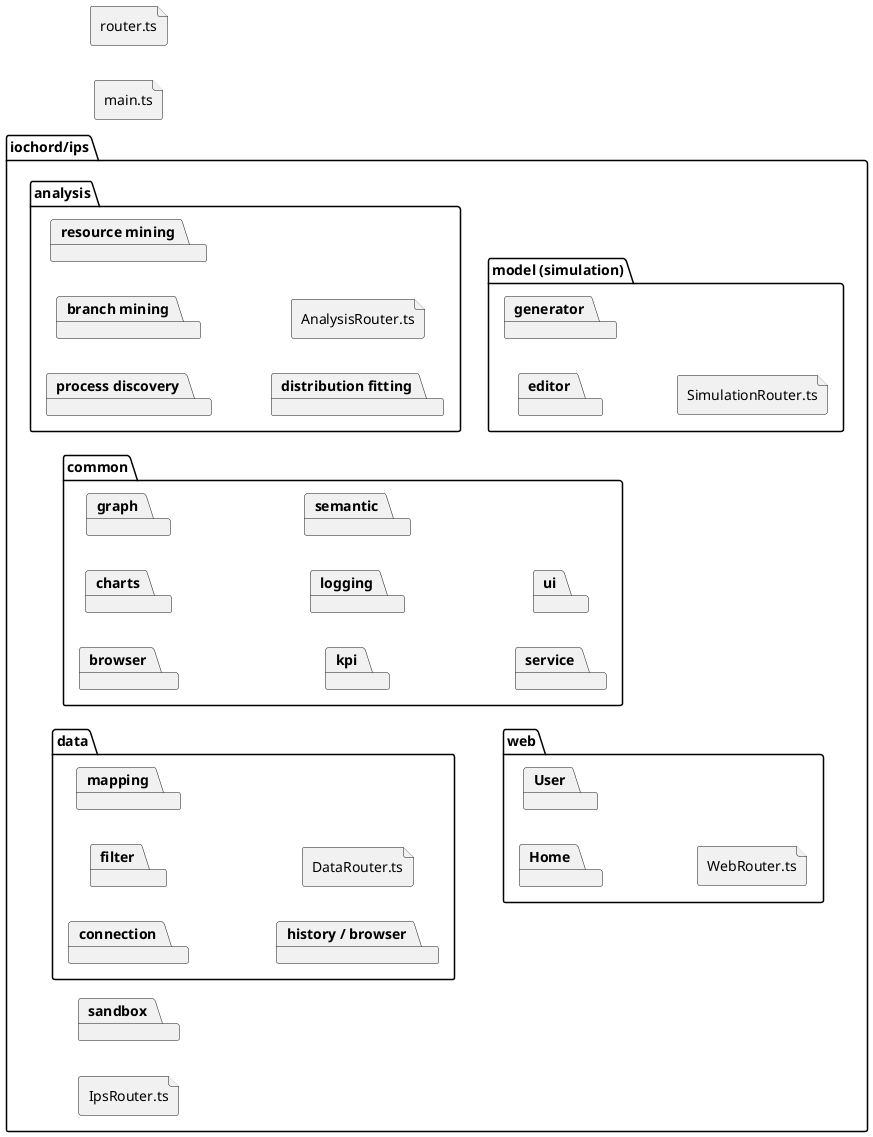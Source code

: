 @startuml "Package Diagram"
left to right direction

package "iochord/ips" {
  package "analysis" {
    package "process discovery"
    package "branch mining"
    package "resource mining"
    package "distribution fitting"
    file "AnalysisRouter.ts"
  }

  package "common" {
    package "browser"
    package "charts"
    package "graph"
    package "kpi"
    package "logging"
    package "semantic"
    package "service"
    package "ui"
  }

  package "data" {
    package "connection"
    package "filter"
    package "mapping"
    package "history / browser"
    file "DataRouter.ts"
  }

  package "model (simulation)" {
    package "editor"
    package "generator"
    file "SimulationRouter.ts"
  }

  package "sandbox"

  package "web" {
    package "Home"
    package "User"
    file "WebRouter.ts"
  }

  file "IpsRouter.ts"
}

file "main.ts"
file "router.ts"
@enduml
